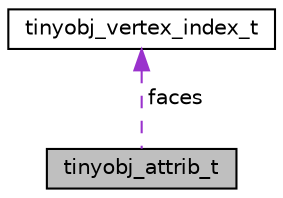 digraph "tinyobj_attrib_t"
{
 // LATEX_PDF_SIZE
  edge [fontname="Helvetica",fontsize="10",labelfontname="Helvetica",labelfontsize="10"];
  node [fontname="Helvetica",fontsize="10",shape=record];
  Node1 [label="tinyobj_attrib_t",height=0.2,width=0.4,color="black", fillcolor="grey75", style="filled", fontcolor="black",tooltip=" "];
  Node2 -> Node1 [dir="back",color="darkorchid3",fontsize="10",style="dashed",label=" faces" ,fontname="Helvetica"];
  Node2 [label="tinyobj_vertex_index_t",height=0.2,width=0.4,color="black", fillcolor="white", style="filled",URL="$structtinyobj__vertex__index__t.html",tooltip=" "];
}
